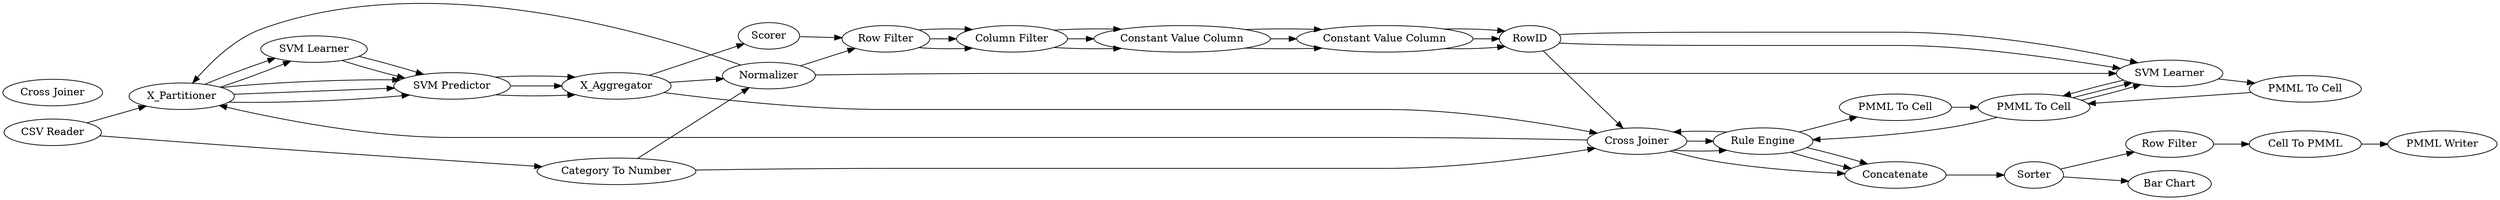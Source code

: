 digraph {
	2 [label=X_Partitioner]
	7 [label=X_Aggregator]
	31 [label="Decision Tree Learner"]
	32 [label="Decision Tree Predictor"]
	9 [label="Row Filter"]
	290 [label="Constant Value Column"]
	292 [label="Constant Value Column"]
	293 [label=RowID]
	294 [label="Column Filter"]
	28 [label="PMML To Cell"]
	33 [label="Decision Tree Learner"]
	34 [label="Rule Engine"]
	38 [label="Cross Joiner"]
	39 [label=Scorer]
	2 [label=X_Partitioner]
	7 [label=X_Aggregator]
	32 [label="MultiLayerPerceptron Predictor"]
	22 [label="PMML To Cell"]
	34 [label="Rule Engine"]
	35 [label="RProp MLP Learner"]
	9 [label="Row Filter"]
	290 [label="Constant Value Column"]
	292 [label="Constant Value Column"]
	293 [label=RowID]
	294 [label="Column Filter"]
	38 [label="Cross Joiner"]
	39 [label=Normalizer]
	40 [label=Scorer]
	2 [label=X_Partitioner]
	7 [label=X_Aggregator]
	31 [label="SVM Learner"]
	32 [label="SVM Predictor"]
	9 [label="Row Filter"]
	290 [label="Constant Value Column"]
	292 [label="Constant Value Column"]
	293 [label=RowID]
	294 [label="Column Filter"]
	33 [label="SVM Learner"]
	34 [label="PMML To Cell"]
	35 [label="Rule Engine"]
	39 [label="Cross Joiner"]
	40 [label=Normalizer]
	41 [label=Scorer]
	52 [label=Sorter]
	53 [label="Row Filter"]
	54 [label="Cell To PMML"]
	58 [label="Category To Number"]
	59 [label="Bar Chart"]
	60 [label=Concatenate]
	61 [label="PMML Writer"]
	62 [label="CSV Reader"]
	9 -> 294
	290 -> 292
	292 -> 293
	294 -> 290
	28 -> 34
	33 -> 28
	2 -> 32
	2 -> 31
	7 -> 39
	31 -> 32
	32 -> 7
	34 -> 33
	293 -> 33
	39 -> 35
	22 -> 34
	35 -> 22
	9 -> 294
	290 -> 292
	292 -> 293
	294 -> 290
	2 -> 32
	7 -> 40
	32 -> 7
	34 -> 33
	293 -> 33
	39 -> 35
	39 -> 2
	40 -> 9
	9 -> 294
	290 -> 292
	292 -> 293
	294 -> 290
	33 -> 34
	34 -> 35
	2 -> 32
	2 -> 31
	7 -> 41
	31 -> 32
	32 -> 7
	293 -> 39
	35 -> 39
	40 -> 2
	40 -> 33
	41 -> 9
	35 -> 60
	35 -> 60
	39 -> 60
	52 -> 53
	52 -> 59
	53 -> 54
	54 -> 61
	58 -> 39
	58 -> 40
	60 -> 52
	62 -> 58
	62 -> 2
	rankdir=LR
}
